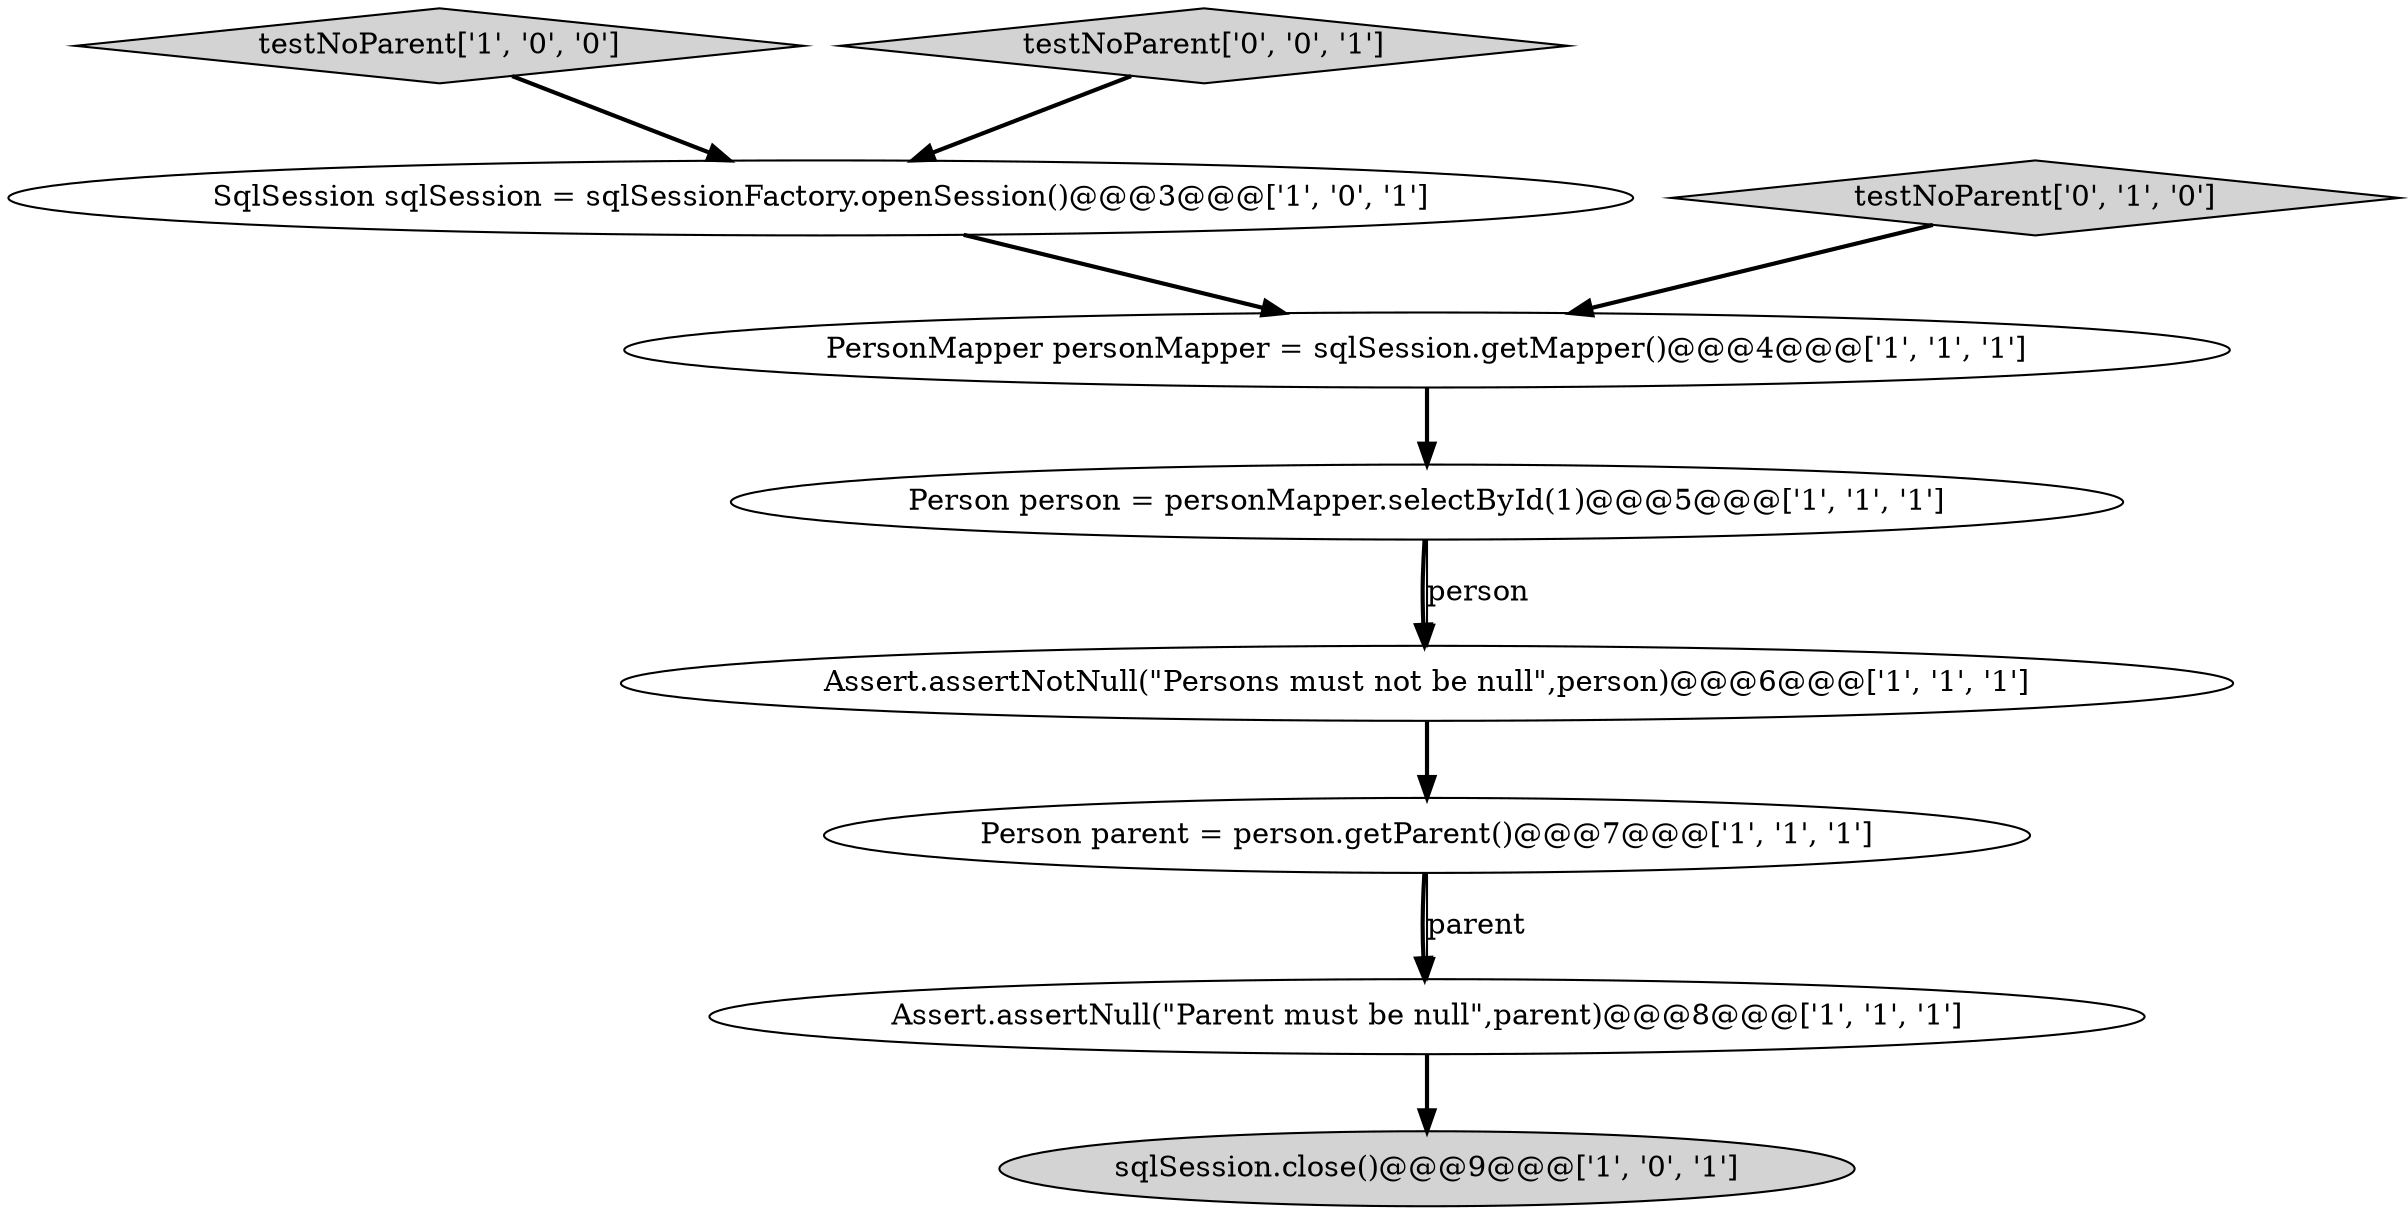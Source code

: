 digraph {
5 [style = filled, label = "sqlSession.close()@@@9@@@['1', '0', '1']", fillcolor = lightgray, shape = ellipse image = "AAA0AAABBB1BBB"];
1 [style = filled, label = "SqlSession sqlSession = sqlSessionFactory.openSession()@@@3@@@['1', '0', '1']", fillcolor = white, shape = ellipse image = "AAA0AAABBB1BBB"];
3 [style = filled, label = "testNoParent['1', '0', '0']", fillcolor = lightgray, shape = diamond image = "AAA0AAABBB1BBB"];
4 [style = filled, label = "Person person = personMapper.selectById(1)@@@5@@@['1', '1', '1']", fillcolor = white, shape = ellipse image = "AAA0AAABBB1BBB"];
6 [style = filled, label = "PersonMapper personMapper = sqlSession.getMapper()@@@4@@@['1', '1', '1']", fillcolor = white, shape = ellipse image = "AAA0AAABBB1BBB"];
0 [style = filled, label = "Assert.assertNull(\"Parent must be null\",parent)@@@8@@@['1', '1', '1']", fillcolor = white, shape = ellipse image = "AAA0AAABBB1BBB"];
8 [style = filled, label = "testNoParent['0', '1', '0']", fillcolor = lightgray, shape = diamond image = "AAA0AAABBB2BBB"];
9 [style = filled, label = "testNoParent['0', '0', '1']", fillcolor = lightgray, shape = diamond image = "AAA0AAABBB3BBB"];
7 [style = filled, label = "Person parent = person.getParent()@@@7@@@['1', '1', '1']", fillcolor = white, shape = ellipse image = "AAA0AAABBB1BBB"];
2 [style = filled, label = "Assert.assertNotNull(\"Persons must not be null\",person)@@@6@@@['1', '1', '1']", fillcolor = white, shape = ellipse image = "AAA0AAABBB1BBB"];
6->4 [style = bold, label=""];
7->0 [style = bold, label=""];
1->6 [style = bold, label=""];
8->6 [style = bold, label=""];
4->2 [style = bold, label=""];
2->7 [style = bold, label=""];
9->1 [style = bold, label=""];
3->1 [style = bold, label=""];
4->2 [style = solid, label="person"];
7->0 [style = solid, label="parent"];
0->5 [style = bold, label=""];
}
